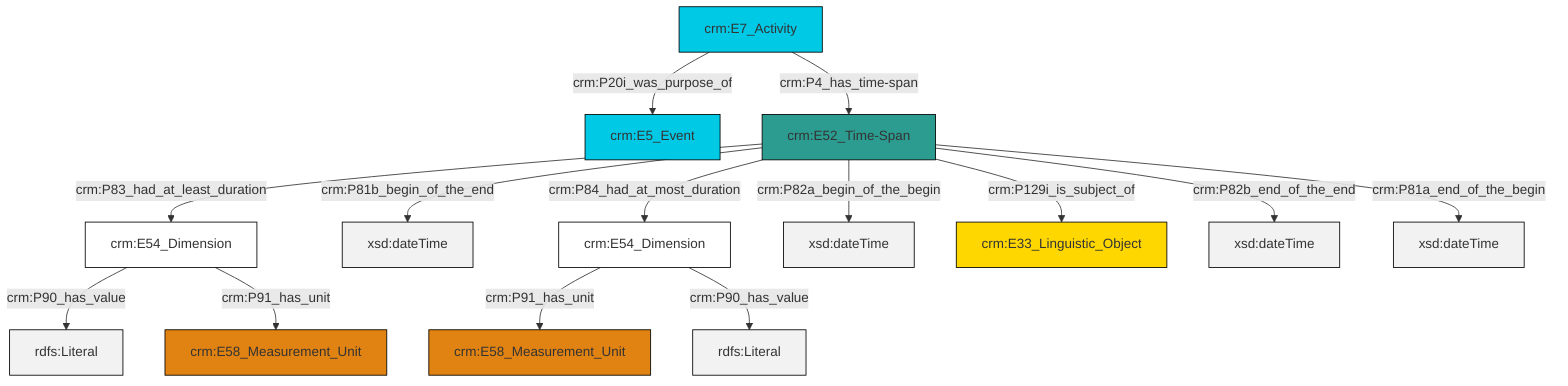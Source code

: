 graph TD
classDef Literal fill:#f2f2f2,stroke:#000000;
classDef CRM_Entity fill:#FFFFFF,stroke:#000000;
classDef Temporal_Entity fill:#00C9E6, stroke:#000000;
classDef Type fill:#E18312, stroke:#000000;
classDef Time-Span fill:#2C9C91, stroke:#000000;
classDef Appellation fill:#FFEB7F, stroke:#000000;
classDef Place fill:#008836, stroke:#000000;
classDef Persistent_Item fill:#B266B2, stroke:#000000;
classDef Conceptual_Object fill:#FFD700, stroke:#000000;
classDef Physical_Thing fill:#D2B48C, stroke:#000000;
classDef Actor fill:#f58aad, stroke:#000000;
classDef PC_Classes fill:#4ce600, stroke:#000000;
classDef Multi fill:#cccccc,stroke:#000000;

0["crm:E54_Dimension"]:::CRM_Entity -->|crm:P91_has_unit| 1["crm:E58_Measurement_Unit"]:::Type
4["crm:E52_Time-Span"]:::Time-Span -->|crm:P81b_begin_of_the_end| 5[xsd:dateTime]:::Literal
0["crm:E54_Dimension"]:::CRM_Entity -->|crm:P90_has_value| 9[rdfs:Literal]:::Literal
10["crm:E54_Dimension"]:::CRM_Entity -->|crm:P90_has_value| 11[rdfs:Literal]:::Literal
4["crm:E52_Time-Span"]:::Time-Span -->|crm:P82a_begin_of_the_begin| 12[xsd:dateTime]:::Literal
4["crm:E52_Time-Span"]:::Time-Span -->|crm:P129i_is_subject_of| 14["crm:E33_Linguistic_Object"]:::Conceptual_Object
15["crm:E7_Activity"]:::Temporal_Entity -->|crm:P20i_was_purpose_of| 2["crm:E5_Event"]:::Temporal_Entity
4["crm:E52_Time-Span"]:::Time-Span -->|crm:P82b_end_of_the_end| 16[xsd:dateTime]:::Literal
4["crm:E52_Time-Span"]:::Time-Span -->|crm:P81a_end_of_the_begin| 21[xsd:dateTime]:::Literal
4["crm:E52_Time-Span"]:::Time-Span -->|crm:P83_had_at_least_duration| 10["crm:E54_Dimension"]:::CRM_Entity
15["crm:E7_Activity"]:::Temporal_Entity -->|crm:P4_has_time-span| 4["crm:E52_Time-Span"]:::Time-Span
10["crm:E54_Dimension"]:::CRM_Entity -->|crm:P91_has_unit| 6["crm:E58_Measurement_Unit"]:::Type
4["crm:E52_Time-Span"]:::Time-Span -->|crm:P84_had_at_most_duration| 0["crm:E54_Dimension"]:::CRM_Entity